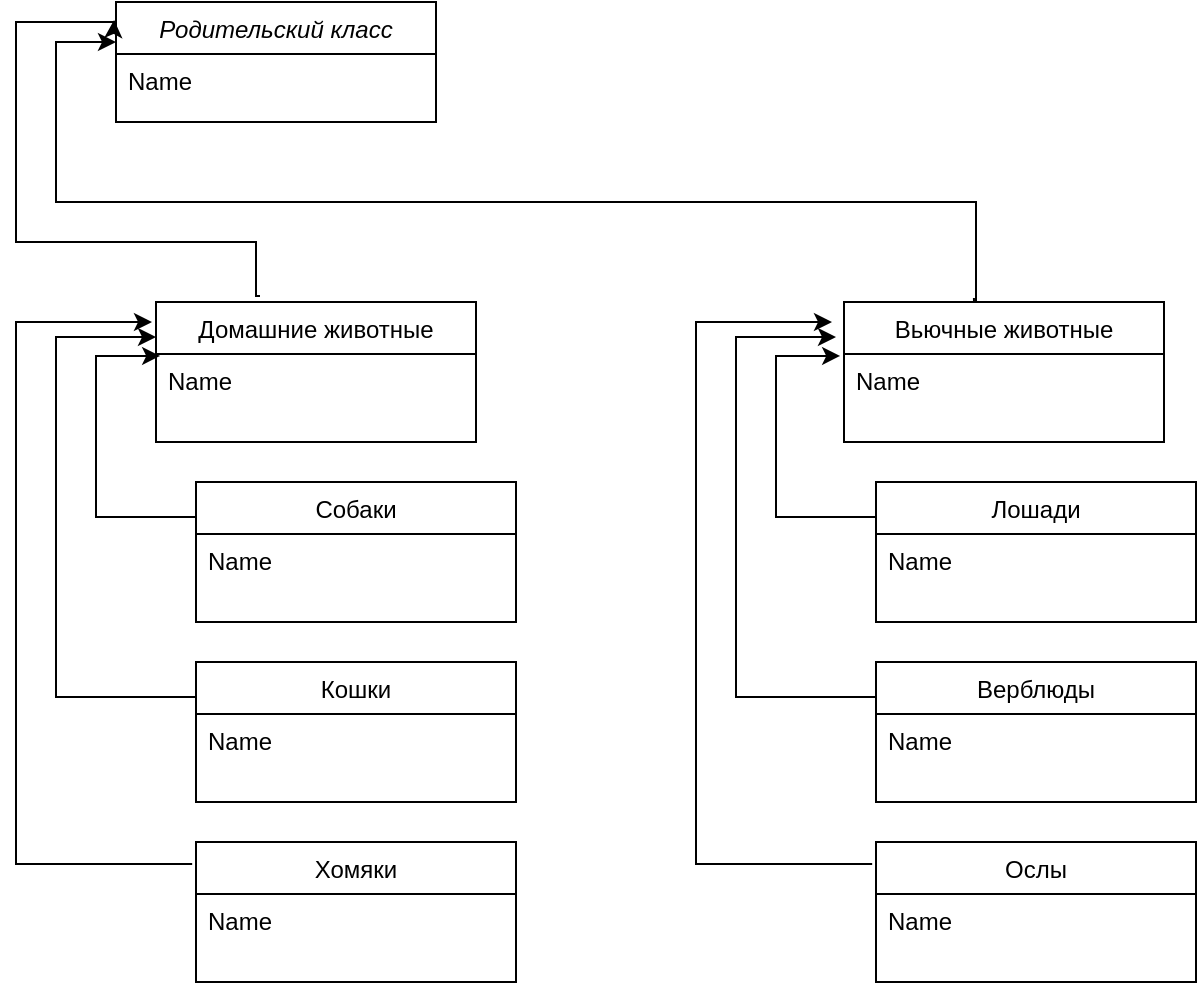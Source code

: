 <mxfile version="20.2.8" type="device"><diagram id="C5RBs43oDa-KdzZeNtuy" name="Page-1"><mxGraphModel dx="1100" dy="553" grid="1" gridSize="10" guides="1" tooltips="1" connect="1" arrows="1" fold="1" page="1" pageScale="1" pageWidth="827" pageHeight="1169" math="0" shadow="0"><root><mxCell id="WIyWlLk6GJQsqaUBKTNV-0"/><mxCell id="WIyWlLk6GJQsqaUBKTNV-1" parent="WIyWlLk6GJQsqaUBKTNV-0"/><mxCell id="zkfFHV4jXpPFQw0GAbJ--0" value="Родительский класс" style="swimlane;fontStyle=2;align=center;verticalAlign=top;childLayout=stackLayout;horizontal=1;startSize=26;horizontalStack=0;resizeParent=1;resizeLast=0;collapsible=1;marginBottom=0;rounded=0;shadow=0;strokeWidth=1;" parent="WIyWlLk6GJQsqaUBKTNV-1" vertex="1"><mxGeometry x="90" y="40" width="160" height="60" as="geometry"><mxRectangle x="230" y="140" width="160" height="26" as="alternateBounds"/></mxGeometry></mxCell><mxCell id="zkfFHV4jXpPFQw0GAbJ--1" value="Name" style="text;align=left;verticalAlign=top;spacingLeft=4;spacingRight=4;overflow=hidden;rotatable=0;points=[[0,0.5],[1,0.5]];portConstraint=eastwest;" parent="zkfFHV4jXpPFQw0GAbJ--0" vertex="1"><mxGeometry y="26" width="160" height="26" as="geometry"/></mxCell><mxCell id="zkfFHV4jXpPFQw0GAbJ--6" value="Домашние животные" style="swimlane;fontStyle=0;align=center;verticalAlign=top;childLayout=stackLayout;horizontal=1;startSize=26;horizontalStack=0;resizeParent=1;resizeLast=0;collapsible=1;marginBottom=0;rounded=0;shadow=0;strokeWidth=1;" parent="WIyWlLk6GJQsqaUBKTNV-1" vertex="1"><mxGeometry x="110" y="190" width="160" height="70" as="geometry"><mxRectangle x="130" y="380" width="160" height="26" as="alternateBounds"/></mxGeometry></mxCell><mxCell id="zkfFHV4jXpPFQw0GAbJ--7" value="Name" style="text;align=left;verticalAlign=top;spacingLeft=4;spacingRight=4;overflow=hidden;rotatable=0;points=[[0,0.5],[1,0.5]];portConstraint=eastwest;" parent="zkfFHV4jXpPFQw0GAbJ--6" vertex="1"><mxGeometry y="26" width="160" height="22" as="geometry"/></mxCell><mxCell id="zkfFHV4jXpPFQw0GAbJ--13" value="Вьючные животные" style="swimlane;fontStyle=0;align=center;verticalAlign=top;childLayout=stackLayout;horizontal=1;startSize=26;horizontalStack=0;resizeParent=1;resizeLast=0;collapsible=1;marginBottom=0;rounded=0;shadow=0;strokeWidth=1;" parent="WIyWlLk6GJQsqaUBKTNV-1" vertex="1"><mxGeometry x="454" y="190" width="160" height="70" as="geometry"><mxRectangle x="340" y="380" width="170" height="26" as="alternateBounds"/></mxGeometry></mxCell><mxCell id="zkfFHV4jXpPFQw0GAbJ--14" value="Name" style="text;align=left;verticalAlign=top;spacingLeft=4;spacingRight=4;overflow=hidden;rotatable=0;points=[[0,0.5],[1,0.5]];portConstraint=eastwest;" parent="zkfFHV4jXpPFQw0GAbJ--13" vertex="1"><mxGeometry y="26" width="160" height="26" as="geometry"/></mxCell><mxCell id="NbIftfLEpBedXufMwavU-9" style="edgeStyle=orthogonalEdgeStyle;rounded=0;orthogonalLoop=1;jettySize=auto;html=1;exitX=-0.012;exitY=0.157;exitDx=0;exitDy=0;exitPerimeter=0;" edge="1" parent="WIyWlLk6GJQsqaUBKTNV-1" source="NbIftfLEpBedXufMwavU-2"><mxGeometry relative="1" as="geometry"><mxPoint x="108" y="200" as="targetPoint"/><Array as="points"><mxPoint x="40" y="471"/><mxPoint x="40" y="200"/></Array></mxGeometry></mxCell><mxCell id="NbIftfLEpBedXufMwavU-11" style="edgeStyle=orthogonalEdgeStyle;rounded=0;orthogonalLoop=1;jettySize=auto;html=1;exitX=0;exitY=0.25;exitDx=0;exitDy=0;entryX=0;entryY=0.25;entryDx=0;entryDy=0;" edge="1" parent="WIyWlLk6GJQsqaUBKTNV-1" source="NbIftfLEpBedXufMwavU-0" target="zkfFHV4jXpPFQw0GAbJ--6"><mxGeometry relative="1" as="geometry"><Array as="points"><mxPoint x="60" y="388"/><mxPoint x="60" y="208"/></Array></mxGeometry></mxCell><mxCell id="NbIftfLEpBedXufMwavU-0" value="Кошки" style="swimlane;fontStyle=0;align=center;verticalAlign=top;childLayout=stackLayout;horizontal=1;startSize=26;horizontalStack=0;resizeParent=1;resizeLast=0;collapsible=1;marginBottom=0;rounded=0;shadow=0;strokeWidth=1;" vertex="1" parent="WIyWlLk6GJQsqaUBKTNV-1"><mxGeometry x="130" y="370" width="160" height="70" as="geometry"><mxRectangle x="130" y="380" width="160" height="26" as="alternateBounds"/></mxGeometry></mxCell><mxCell id="NbIftfLEpBedXufMwavU-1" value="Name" style="text;align=left;verticalAlign=top;spacingLeft=4;spacingRight=4;overflow=hidden;rotatable=0;points=[[0,0.5],[1,0.5]];portConstraint=eastwest;" vertex="1" parent="NbIftfLEpBedXufMwavU-0"><mxGeometry y="26" width="160" height="26" as="geometry"/></mxCell><mxCell id="NbIftfLEpBedXufMwavU-2" value="Хомяки" style="swimlane;fontStyle=0;align=center;verticalAlign=top;childLayout=stackLayout;horizontal=1;startSize=26;horizontalStack=0;resizeParent=1;resizeLast=0;collapsible=1;marginBottom=0;rounded=0;shadow=0;strokeWidth=1;" vertex="1" parent="WIyWlLk6GJQsqaUBKTNV-1"><mxGeometry x="130" y="460" width="160" height="70" as="geometry"><mxRectangle x="130" y="380" width="160" height="26" as="alternateBounds"/></mxGeometry></mxCell><mxCell id="NbIftfLEpBedXufMwavU-3" value="Name" style="text;align=left;verticalAlign=top;spacingLeft=4;spacingRight=4;overflow=hidden;rotatable=0;points=[[0,0.5],[1,0.5]];portConstraint=eastwest;" vertex="1" parent="NbIftfLEpBedXufMwavU-2"><mxGeometry y="26" width="160" height="26" as="geometry"/></mxCell><mxCell id="NbIftfLEpBedXufMwavU-15" style="edgeStyle=orthogonalEdgeStyle;rounded=0;orthogonalLoop=1;jettySize=auto;html=1;exitX=0;exitY=0.25;exitDx=0;exitDy=0;entryX=0.013;entryY=0.045;entryDx=0;entryDy=0;entryPerimeter=0;" edge="1" parent="WIyWlLk6GJQsqaUBKTNV-1" source="NbIftfLEpBedXufMwavU-4" target="zkfFHV4jXpPFQw0GAbJ--7"><mxGeometry relative="1" as="geometry"><mxPoint x="110" y="210" as="targetPoint"/><Array as="points"><mxPoint x="80" y="298"/><mxPoint x="80" y="217"/></Array></mxGeometry></mxCell><mxCell id="NbIftfLEpBedXufMwavU-4" value="Собаки" style="swimlane;fontStyle=0;align=center;verticalAlign=top;childLayout=stackLayout;horizontal=1;startSize=26;horizontalStack=0;resizeParent=1;resizeLast=0;collapsible=1;marginBottom=0;rounded=0;shadow=0;strokeWidth=1;" vertex="1" parent="WIyWlLk6GJQsqaUBKTNV-1"><mxGeometry x="130" y="280" width="160" height="70" as="geometry"><mxRectangle x="130" y="380" width="160" height="26" as="alternateBounds"/></mxGeometry></mxCell><mxCell id="NbIftfLEpBedXufMwavU-5" value="Name" style="text;align=left;verticalAlign=top;spacingLeft=4;spacingRight=4;overflow=hidden;rotatable=0;points=[[0,0.5],[1,0.5]];portConstraint=eastwest;" vertex="1" parent="NbIftfLEpBedXufMwavU-4"><mxGeometry y="26" width="160" height="26" as="geometry"/></mxCell><mxCell id="NbIftfLEpBedXufMwavU-16" style="edgeStyle=orthogonalEdgeStyle;rounded=0;orthogonalLoop=1;jettySize=auto;html=1;exitX=-0.012;exitY=0.157;exitDx=0;exitDy=0;exitPerimeter=0;" edge="1" parent="WIyWlLk6GJQsqaUBKTNV-1" source="NbIftfLEpBedXufMwavU-20"><mxGeometry relative="1" as="geometry"><mxPoint x="448" y="200" as="targetPoint"/><Array as="points"><mxPoint x="380" y="471"/><mxPoint x="380" y="200"/></Array></mxGeometry></mxCell><mxCell id="NbIftfLEpBedXufMwavU-17" style="edgeStyle=orthogonalEdgeStyle;rounded=0;orthogonalLoop=1;jettySize=auto;html=1;exitX=0;exitY=0.25;exitDx=0;exitDy=0;entryX=0;entryY=0.25;entryDx=0;entryDy=0;" edge="1" parent="WIyWlLk6GJQsqaUBKTNV-1" source="NbIftfLEpBedXufMwavU-18"><mxGeometry relative="1" as="geometry"><mxPoint x="450" y="207.5" as="targetPoint"/><Array as="points"><mxPoint x="400" y="388"/><mxPoint x="400" y="208"/></Array></mxGeometry></mxCell><mxCell id="NbIftfLEpBedXufMwavU-18" value="Верблюды" style="swimlane;fontStyle=0;align=center;verticalAlign=top;childLayout=stackLayout;horizontal=1;startSize=26;horizontalStack=0;resizeParent=1;resizeLast=0;collapsible=1;marginBottom=0;rounded=0;shadow=0;strokeWidth=1;" vertex="1" parent="WIyWlLk6GJQsqaUBKTNV-1"><mxGeometry x="470" y="370" width="160" height="70" as="geometry"><mxRectangle x="130" y="380" width="160" height="26" as="alternateBounds"/></mxGeometry></mxCell><mxCell id="NbIftfLEpBedXufMwavU-19" value="Name" style="text;align=left;verticalAlign=top;spacingLeft=4;spacingRight=4;overflow=hidden;rotatable=0;points=[[0,0.5],[1,0.5]];portConstraint=eastwest;" vertex="1" parent="NbIftfLEpBedXufMwavU-18"><mxGeometry y="26" width="160" height="26" as="geometry"/></mxCell><mxCell id="NbIftfLEpBedXufMwavU-20" value="Ослы" style="swimlane;fontStyle=0;align=center;verticalAlign=top;childLayout=stackLayout;horizontal=1;startSize=26;horizontalStack=0;resizeParent=1;resizeLast=0;collapsible=1;marginBottom=0;rounded=0;shadow=0;strokeWidth=1;" vertex="1" parent="WIyWlLk6GJQsqaUBKTNV-1"><mxGeometry x="470" y="460" width="160" height="70" as="geometry"><mxRectangle x="130" y="380" width="160" height="26" as="alternateBounds"/></mxGeometry></mxCell><mxCell id="NbIftfLEpBedXufMwavU-21" value="Name" style="text;align=left;verticalAlign=top;spacingLeft=4;spacingRight=4;overflow=hidden;rotatable=0;points=[[0,0.5],[1,0.5]];portConstraint=eastwest;" vertex="1" parent="NbIftfLEpBedXufMwavU-20"><mxGeometry y="26" width="160" height="26" as="geometry"/></mxCell><mxCell id="NbIftfLEpBedXufMwavU-22" style="edgeStyle=orthogonalEdgeStyle;rounded=0;orthogonalLoop=1;jettySize=auto;html=1;exitX=0;exitY=0.25;exitDx=0;exitDy=0;entryX=0.013;entryY=0.045;entryDx=0;entryDy=0;entryPerimeter=0;" edge="1" parent="WIyWlLk6GJQsqaUBKTNV-1" source="NbIftfLEpBedXufMwavU-23"><mxGeometry relative="1" as="geometry"><mxPoint x="452.08" y="216.99" as="targetPoint"/><Array as="points"><mxPoint x="420" y="298"/><mxPoint x="420" y="217"/></Array></mxGeometry></mxCell><mxCell id="NbIftfLEpBedXufMwavU-23" value="Лошади" style="swimlane;fontStyle=0;align=center;verticalAlign=top;childLayout=stackLayout;horizontal=1;startSize=26;horizontalStack=0;resizeParent=1;resizeLast=0;collapsible=1;marginBottom=0;rounded=0;shadow=0;strokeWidth=1;" vertex="1" parent="WIyWlLk6GJQsqaUBKTNV-1"><mxGeometry x="470" y="280" width="160" height="70" as="geometry"><mxRectangle x="130" y="380" width="160" height="26" as="alternateBounds"/></mxGeometry></mxCell><mxCell id="NbIftfLEpBedXufMwavU-24" value="Name" style="text;align=left;verticalAlign=top;spacingLeft=4;spacingRight=4;overflow=hidden;rotatable=0;points=[[0,0.5],[1,0.5]];portConstraint=eastwest;" vertex="1" parent="NbIftfLEpBedXufMwavU-23"><mxGeometry y="26" width="160" height="26" as="geometry"/></mxCell><mxCell id="NbIftfLEpBedXufMwavU-28" style="edgeStyle=orthogonalEdgeStyle;rounded=0;orthogonalLoop=1;jettySize=auto;html=1;exitX=0.325;exitY=-0.043;exitDx=0;exitDy=0;exitPerimeter=0;entryX=-0.006;entryY=0.15;entryDx=0;entryDy=0;entryPerimeter=0;" edge="1" parent="WIyWlLk6GJQsqaUBKTNV-1" source="zkfFHV4jXpPFQw0GAbJ--6" target="zkfFHV4jXpPFQw0GAbJ--0"><mxGeometry relative="1" as="geometry"><mxPoint x="78" y="50" as="targetPoint"/><mxPoint x="160" y="140" as="sourcePoint"/><Array as="points"><mxPoint x="160" y="187"/><mxPoint x="160" y="160"/><mxPoint x="40" y="160"/><mxPoint x="40" y="50"/></Array></mxGeometry></mxCell><mxCell id="NbIftfLEpBedXufMwavU-29" style="edgeStyle=orthogonalEdgeStyle;rounded=0;orthogonalLoop=1;jettySize=auto;html=1;exitX=0.406;exitY=-0.029;exitDx=0;exitDy=0;exitPerimeter=0;" edge="1" parent="WIyWlLk6GJQsqaUBKTNV-1" source="zkfFHV4jXpPFQw0GAbJ--13"><mxGeometry relative="1" as="geometry"><mxPoint x="90" y="60" as="targetPoint"/><mxPoint x="172" y="196.99" as="sourcePoint"/><Array as="points"><mxPoint x="519" y="190"/><mxPoint x="520" y="190"/><mxPoint x="520" y="140"/><mxPoint x="60" y="140"/><mxPoint x="60" y="60"/><mxPoint x="90" y="60"/></Array></mxGeometry></mxCell></root></mxGraphModel></diagram></mxfile>